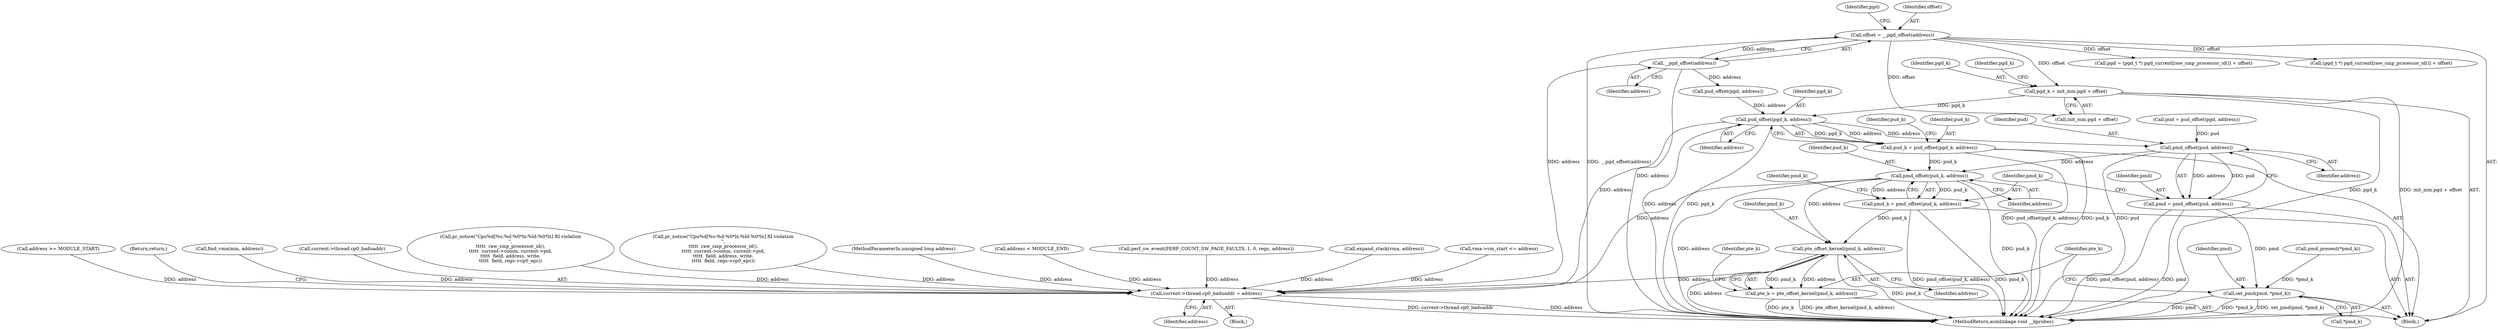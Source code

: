 digraph "0_linux_a8b0ca17b80e92faab46ee7179ba9e99ccb61233_14@integer" {
"1000594" [label="(Call,pgd_k = init_mm.pgd + offset)"];
"1000574" [label="(Call,offset = __pgd_offset(address))"];
"1000576" [label="(Call,__pgd_offset(address))"];
"1000618" [label="(Call,pud_offset(pgd_k, address))"];
"1000478" [label="(Call,current->thread.cp0_baduaddr = address)"];
"1000616" [label="(Call,pud_k = pud_offset(pgd_k, address))"];
"1000634" [label="(Call,pmd_offset(pud_k, address))"];
"1000632" [label="(Call,pmd_k = pmd_offset(pud_k, address))"];
"1000649" [label="(Call,pte_offset_kernel(pmd_k, address))"];
"1000647" [label="(Call,pte_k = pte_offset_kernel(pmd_k, address))"];
"1000629" [label="(Call,pmd_offset(pud, address))"];
"1000627" [label="(Call,pmd = pmd_offset(pud, address))"];
"1000643" [label="(Call,set_pmd(pmd, *pmd_k))"];
"1000643" [label="(Call,set_pmd(pmd, *pmd_k))"];
"1000616" [label="(Call,pud_k = pud_offset(pgd_k, address))"];
"1000197" [label="(Call,address < MODULE_END)"];
"1000343" [label="(Call,perf_sw_event(PERF_COUNT_SW_PAGE_FAULTS, 1, 0, regs, address))"];
"1000596" [label="(Call,init_mm.pgd + offset)"];
"1000630" [label="(Identifier,pud)"];
"1000648" [label="(Identifier,pte_k)"];
"1000586" [label="(Identifier,pgd)"];
"1000585" [label="(Call,pgd = (pgd_t *) pgd_current[raw_smp_processor_id()] + offset)"];
"1000237" [label="(Call,expand_stack(vma, address))"];
"1000575" [label="(Identifier,offset)"];
"1000222" [label="(Call,vma->vm_start <= address)"];
"1000587" [label="(Call,(pgd_t *) pgd_current[raw_smp_processor_id()] + offset)"];
"1000194" [label="(Call,address >= MODULE_START)"];
"1000485" [label="(Return,return;)"];
"1000214" [label="(Call,find_vma(mm, address))"];
"1000629" [label="(Call,pmd_offset(pud, address))"];
"1000659" [label="(MethodReturn,asmlinkage void __kprobes)"];
"1000635" [label="(Identifier,pud_k)"];
"1000647" [label="(Call,pte_k = pte_offset_kernel(pmd_k, address))"];
"1000632" [label="(Call,pmd_k = pmd_offset(pud_k, address))"];
"1000636" [label="(Identifier,address)"];
"1000649" [label="(Call,pte_offset_kernel(pmd_k, address))"];
"1000484" [label="(Identifier,address)"];
"1000479" [label="(Call,current->thread.cp0_baduaddr)"];
"1000634" [label="(Call,pmd_offset(pud_k, address))"];
"1000594" [label="(Call,pgd_k = init_mm.pgd + offset)"];
"1000595" [label="(Identifier,pgd_k)"];
"1000656" [label="(Identifier,pte_k)"];
"1000645" [label="(Call,*pmd_k)"];
"1000651" [label="(Identifier,address)"];
"1000633" [label="(Identifier,pmd_k)"];
"1000605" [label="(Identifier,pgd_k)"];
"1000477" [label="(Block,)"];
"1000650" [label="(Identifier,pmd_k)"];
"1000631" [label="(Identifier,address)"];
"1000617" [label="(Identifier,pud_k)"];
"1000618" [label="(Call,pud_offset(pgd_k, address))"];
"1000619" [label="(Identifier,pgd_k)"];
"1000302" [label="(Call,pr_notice(\"Cpu%d[%s:%d:%0*lx:%ld:%0*lx] RI violation\n\",\n\t\t\t\t\t  raw_smp_processor_id(),\n\t\t\t\t\t  current->comm, current->pid,\n\t\t\t\t\t  field, address, write,\n\t\t\t\t\t  field, regs->cp0_epc))"];
"1000574" [label="(Call,offset = __pgd_offset(address))"];
"1000641" [label="(Identifier,pmd_k)"];
"1000644" [label="(Identifier,pmd)"];
"1000625" [label="(Identifier,pud_k)"];
"1000576" [label="(Call,__pgd_offset(address))"];
"1000628" [label="(Identifier,pmd)"];
"1000627" [label="(Call,pmd = pmd_offset(pud, address))"];
"1000639" [label="(Call,pmd_present(*pmd_k))"];
"1000478" [label="(Call,current->thread.cp0_baduaddr = address)"];
"1000277" [label="(Call,pr_notice(\"Cpu%d[%s:%d:%0*lx:%ld:%0*lx] XI violation\n\",\n\t\t\t\t\t  raw_smp_processor_id(),\n\t\t\t\t\t  current->comm, current->pid,\n\t\t\t\t\t  field, address, write,\n\t\t\t\t\t  field, regs->cp0_epc))"];
"1000613" [label="(Call,pud_offset(pgd, address))"];
"1000620" [label="(Identifier,address)"];
"1000577" [label="(Identifier,address)"];
"1000117" [label="(MethodParameterIn,unsigned long address)"];
"1000572" [label="(Block,)"];
"1000611" [label="(Call,pud = pud_offset(pgd, address))"];
"1000594" -> "1000572"  [label="AST: "];
"1000594" -> "1000596"  [label="CFG: "];
"1000595" -> "1000594"  [label="AST: "];
"1000596" -> "1000594"  [label="AST: "];
"1000605" -> "1000594"  [label="CFG: "];
"1000594" -> "1000659"  [label="DDG: pgd_k"];
"1000594" -> "1000659"  [label="DDG: init_mm.pgd + offset"];
"1000574" -> "1000594"  [label="DDG: offset"];
"1000594" -> "1000618"  [label="DDG: pgd_k"];
"1000574" -> "1000572"  [label="AST: "];
"1000574" -> "1000576"  [label="CFG: "];
"1000575" -> "1000574"  [label="AST: "];
"1000576" -> "1000574"  [label="AST: "];
"1000586" -> "1000574"  [label="CFG: "];
"1000574" -> "1000659"  [label="DDG: __pgd_offset(address)"];
"1000576" -> "1000574"  [label="DDG: address"];
"1000574" -> "1000585"  [label="DDG: offset"];
"1000574" -> "1000587"  [label="DDG: offset"];
"1000574" -> "1000596"  [label="DDG: offset"];
"1000576" -> "1000577"  [label="CFG: "];
"1000577" -> "1000576"  [label="AST: "];
"1000576" -> "1000659"  [label="DDG: address"];
"1000576" -> "1000478"  [label="DDG: address"];
"1000576" -> "1000613"  [label="DDG: address"];
"1000618" -> "1000616"  [label="AST: "];
"1000618" -> "1000620"  [label="CFG: "];
"1000619" -> "1000618"  [label="AST: "];
"1000620" -> "1000618"  [label="AST: "];
"1000616" -> "1000618"  [label="CFG: "];
"1000618" -> "1000659"  [label="DDG: pgd_k"];
"1000618" -> "1000659"  [label="DDG: address"];
"1000618" -> "1000478"  [label="DDG: address"];
"1000618" -> "1000616"  [label="DDG: pgd_k"];
"1000618" -> "1000616"  [label="DDG: address"];
"1000613" -> "1000618"  [label="DDG: address"];
"1000618" -> "1000629"  [label="DDG: address"];
"1000478" -> "1000477"  [label="AST: "];
"1000478" -> "1000484"  [label="CFG: "];
"1000479" -> "1000478"  [label="AST: "];
"1000484" -> "1000478"  [label="AST: "];
"1000485" -> "1000478"  [label="CFG: "];
"1000478" -> "1000659"  [label="DDG: current->thread.cp0_baduaddr"];
"1000478" -> "1000659"  [label="DDG: address"];
"1000302" -> "1000478"  [label="DDG: address"];
"1000649" -> "1000478"  [label="DDG: address"];
"1000237" -> "1000478"  [label="DDG: address"];
"1000222" -> "1000478"  [label="DDG: address"];
"1000194" -> "1000478"  [label="DDG: address"];
"1000343" -> "1000478"  [label="DDG: address"];
"1000634" -> "1000478"  [label="DDG: address"];
"1000197" -> "1000478"  [label="DDG: address"];
"1000214" -> "1000478"  [label="DDG: address"];
"1000277" -> "1000478"  [label="DDG: address"];
"1000117" -> "1000478"  [label="DDG: address"];
"1000616" -> "1000572"  [label="AST: "];
"1000617" -> "1000616"  [label="AST: "];
"1000625" -> "1000616"  [label="CFG: "];
"1000616" -> "1000659"  [label="DDG: pud_offset(pgd_k, address)"];
"1000616" -> "1000659"  [label="DDG: pud_k"];
"1000616" -> "1000634"  [label="DDG: pud_k"];
"1000634" -> "1000632"  [label="AST: "];
"1000634" -> "1000636"  [label="CFG: "];
"1000635" -> "1000634"  [label="AST: "];
"1000636" -> "1000634"  [label="AST: "];
"1000632" -> "1000634"  [label="CFG: "];
"1000634" -> "1000659"  [label="DDG: pud_k"];
"1000634" -> "1000659"  [label="DDG: address"];
"1000634" -> "1000632"  [label="DDG: pud_k"];
"1000634" -> "1000632"  [label="DDG: address"];
"1000629" -> "1000634"  [label="DDG: address"];
"1000634" -> "1000649"  [label="DDG: address"];
"1000632" -> "1000572"  [label="AST: "];
"1000633" -> "1000632"  [label="AST: "];
"1000641" -> "1000632"  [label="CFG: "];
"1000632" -> "1000659"  [label="DDG: pmd_k"];
"1000632" -> "1000659"  [label="DDG: pmd_offset(pud_k, address)"];
"1000632" -> "1000649"  [label="DDG: pmd_k"];
"1000649" -> "1000647"  [label="AST: "];
"1000649" -> "1000651"  [label="CFG: "];
"1000650" -> "1000649"  [label="AST: "];
"1000651" -> "1000649"  [label="AST: "];
"1000647" -> "1000649"  [label="CFG: "];
"1000649" -> "1000659"  [label="DDG: pmd_k"];
"1000649" -> "1000659"  [label="DDG: address"];
"1000649" -> "1000647"  [label="DDG: pmd_k"];
"1000649" -> "1000647"  [label="DDG: address"];
"1000647" -> "1000572"  [label="AST: "];
"1000648" -> "1000647"  [label="AST: "];
"1000656" -> "1000647"  [label="CFG: "];
"1000647" -> "1000659"  [label="DDG: pte_k"];
"1000647" -> "1000659"  [label="DDG: pte_offset_kernel(pmd_k, address)"];
"1000629" -> "1000627"  [label="AST: "];
"1000629" -> "1000631"  [label="CFG: "];
"1000630" -> "1000629"  [label="AST: "];
"1000631" -> "1000629"  [label="AST: "];
"1000627" -> "1000629"  [label="CFG: "];
"1000629" -> "1000659"  [label="DDG: pud"];
"1000629" -> "1000627"  [label="DDG: pud"];
"1000629" -> "1000627"  [label="DDG: address"];
"1000611" -> "1000629"  [label="DDG: pud"];
"1000627" -> "1000572"  [label="AST: "];
"1000628" -> "1000627"  [label="AST: "];
"1000633" -> "1000627"  [label="CFG: "];
"1000627" -> "1000659"  [label="DDG: pmd_offset(pud, address)"];
"1000627" -> "1000659"  [label="DDG: pmd"];
"1000627" -> "1000643"  [label="DDG: pmd"];
"1000643" -> "1000572"  [label="AST: "];
"1000643" -> "1000645"  [label="CFG: "];
"1000644" -> "1000643"  [label="AST: "];
"1000645" -> "1000643"  [label="AST: "];
"1000648" -> "1000643"  [label="CFG: "];
"1000643" -> "1000659"  [label="DDG: set_pmd(pmd, *pmd_k)"];
"1000643" -> "1000659"  [label="DDG: pmd"];
"1000643" -> "1000659"  [label="DDG: *pmd_k"];
"1000639" -> "1000643"  [label="DDG: *pmd_k"];
}
